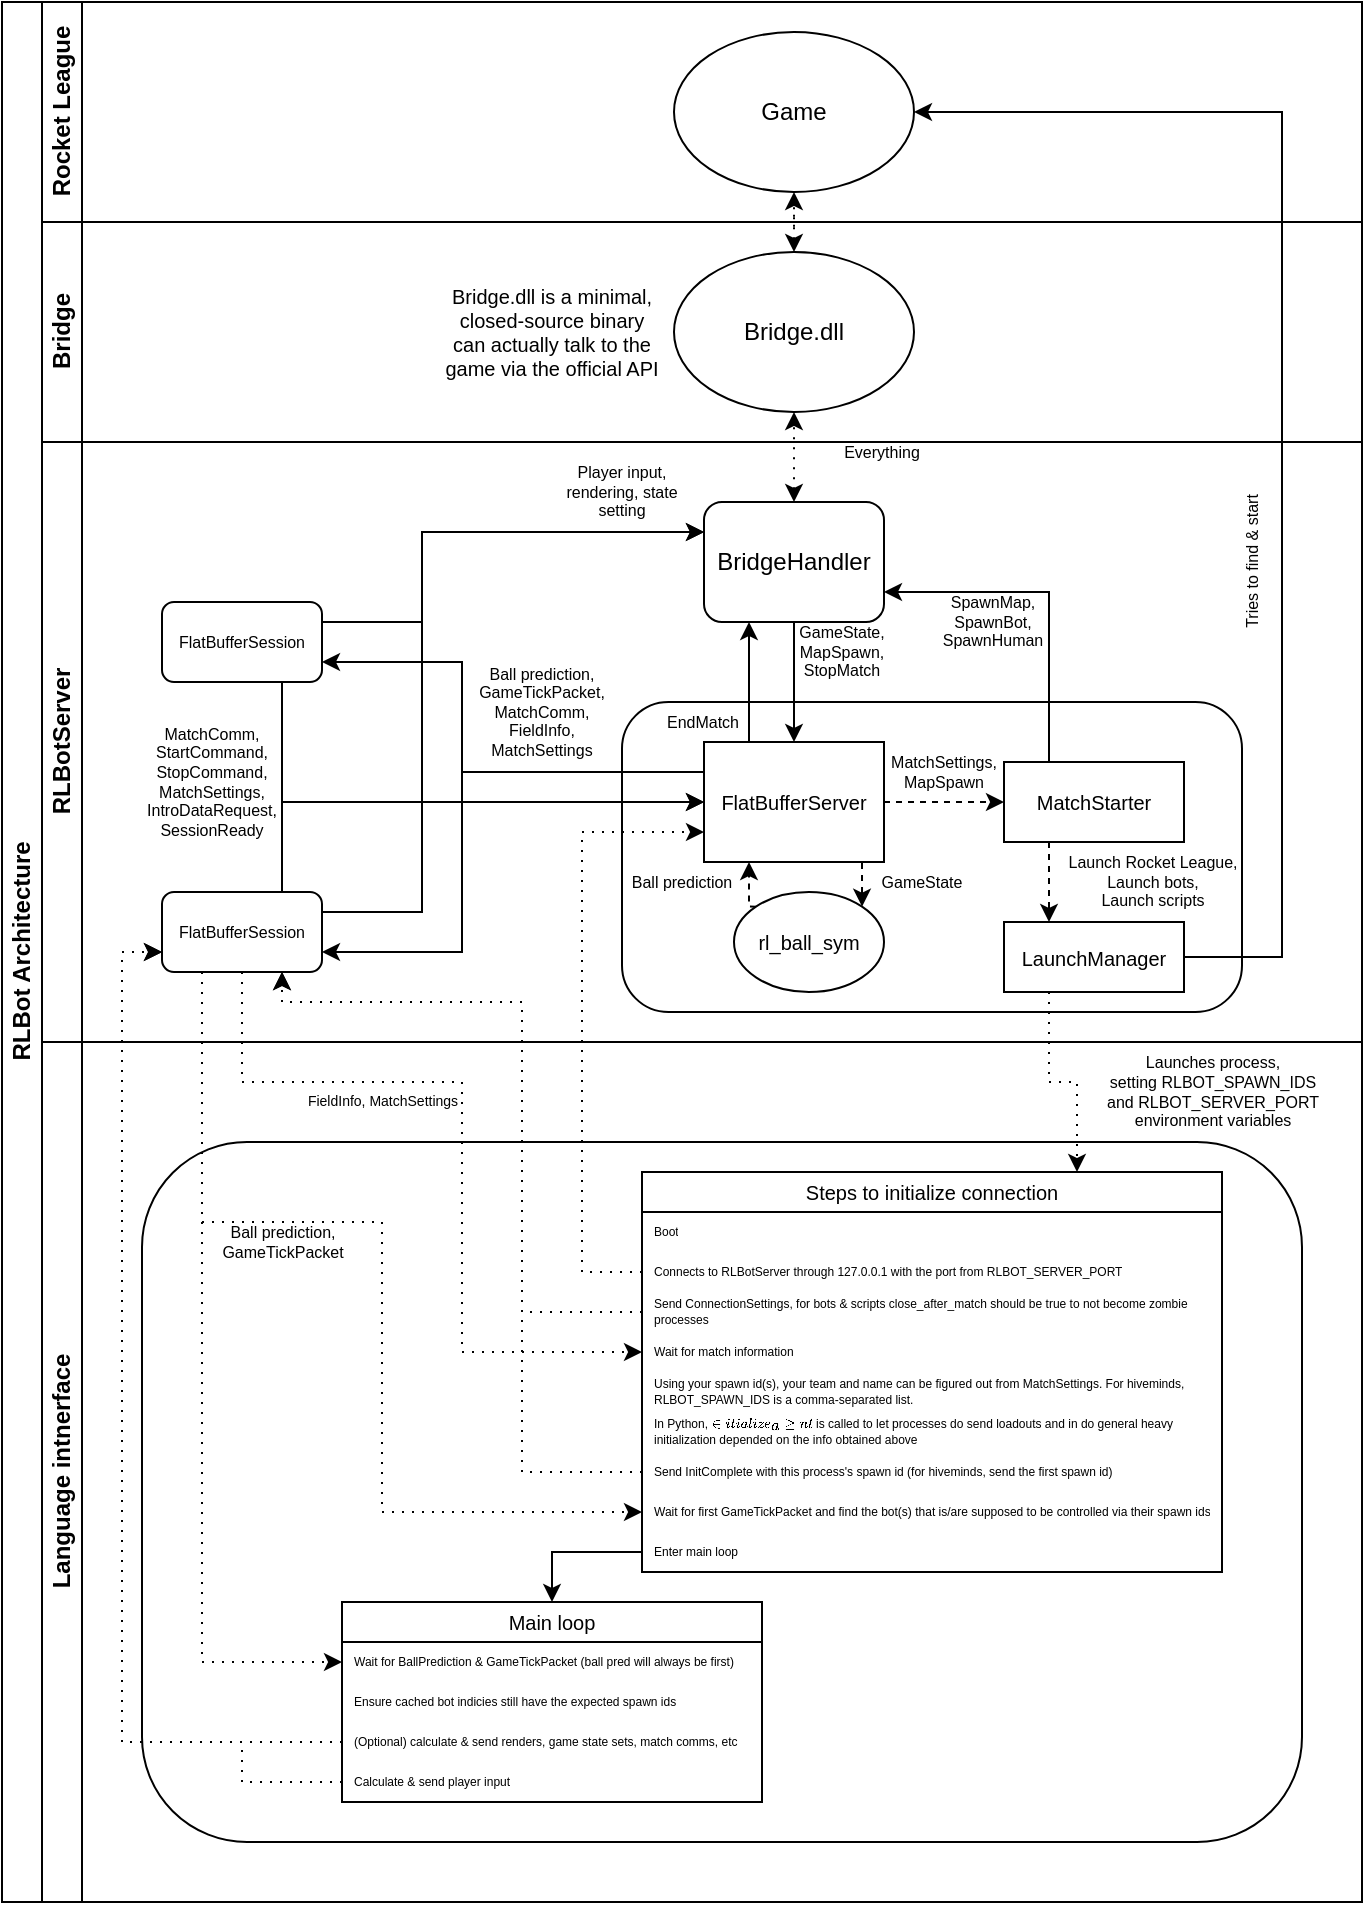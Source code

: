 <mxfile version="24.7.6">
  <diagram id="prtHgNgQTEPvFCAcTncT" name="Page-1">
    <mxGraphModel grid="1" page="1" gridSize="10" guides="1" tooltips="1" connect="1" arrows="1" fold="1" pageScale="1" pageWidth="827" pageHeight="1169" math="0" shadow="0">
      <root>
        <mxCell id="0" />
        <mxCell id="1" parent="0" />
        <mxCell id="dNxyNK7c78bLwvsdeMH5-19" value="RLBot Architecture" style="swimlane;html=1;childLayout=stackLayout;resizeParent=1;resizeParentMax=0;horizontal=0;startSize=20;horizontalStack=0;" vertex="1" parent="1">
          <mxGeometry x="80" y="80" width="680" height="950" as="geometry" />
        </mxCell>
        <mxCell id="CLRGthuXeoBNAiUQC_Zy-3" value="Rocket League" style="swimlane;html=1;startSize=20;horizontal=0;" vertex="1" parent="dNxyNK7c78bLwvsdeMH5-19">
          <mxGeometry x="20" width="660" height="110" as="geometry" />
        </mxCell>
        <mxCell id="CLRGthuXeoBNAiUQC_Zy-4" value="Game" style="ellipse;whiteSpace=wrap;html=1;" vertex="1" parent="CLRGthuXeoBNAiUQC_Zy-3">
          <mxGeometry x="316" y="15" width="120" height="80" as="geometry" />
        </mxCell>
        <mxCell id="CLRGthuXeoBNAiUQC_Zy-2" value="Bridge" style="swimlane;html=1;startSize=20;horizontal=0;" vertex="1" parent="dNxyNK7c78bLwvsdeMH5-19">
          <mxGeometry x="20" y="110" width="660" height="110" as="geometry" />
        </mxCell>
        <mxCell id="CLRGthuXeoBNAiUQC_Zy-5" value="Bridge.dll" style="ellipse;whiteSpace=wrap;html=1;" vertex="1" parent="CLRGthuXeoBNAiUQC_Zy-2">
          <mxGeometry x="316" y="15" width="120" height="80" as="geometry" />
        </mxCell>
        <mxCell id="CLRGthuXeoBNAiUQC_Zy-15" value="Bridge.dll is a minimal, closed-source binary can actually talk to the game via the official API" style="text;html=1;align=center;verticalAlign=middle;whiteSpace=wrap;rounded=0;fontSize=10;" vertex="1" parent="CLRGthuXeoBNAiUQC_Zy-2">
          <mxGeometry x="200" y="17.5" width="110" height="75" as="geometry" />
        </mxCell>
        <mxCell id="dNxyNK7c78bLwvsdeMH5-20" value="RLBotServer" style="swimlane;html=1;startSize=20;horizontal=0;" vertex="1" parent="dNxyNK7c78bLwvsdeMH5-19">
          <mxGeometry x="20" y="220" width="660" height="300" as="geometry" />
        </mxCell>
        <mxCell id="CLRGthuXeoBNAiUQC_Zy-43" value="" style="rounded=1;whiteSpace=wrap;html=1;strokeColor=default;" vertex="1" parent="dNxyNK7c78bLwvsdeMH5-20">
          <mxGeometry x="290" y="130" width="310" height="155" as="geometry" />
        </mxCell>
        <mxCell id="CLRGthuXeoBNAiUQC_Zy-10" value="&lt;font style=&quot;font-size: 8px;&quot;&gt;Everything&lt;/font&gt;" style="text;html=1;align=center;verticalAlign=middle;whiteSpace=wrap;rounded=0;fontSize=8;" vertex="1" parent="dNxyNK7c78bLwvsdeMH5-20">
          <mxGeometry x="390" y="-10" width="60" height="30" as="geometry" />
        </mxCell>
        <mxCell id="CLRGthuXeoBNAiUQC_Zy-16" value="&lt;font style=&quot;font-size: 10px;&quot;&gt;rl_ball_sym&lt;/font&gt;" style="ellipse;whiteSpace=wrap;html=1;" vertex="1" parent="dNxyNK7c78bLwvsdeMH5-20">
          <mxGeometry x="346" y="225" width="75" height="50" as="geometry" />
        </mxCell>
        <mxCell id="CLRGthuXeoBNAiUQC_Zy-18" value="GameState" style="text;html=1;align=center;verticalAlign=middle;whiteSpace=wrap;rounded=0;fontSize=8;" vertex="1" parent="dNxyNK7c78bLwvsdeMH5-20">
          <mxGeometry x="410" y="210" width="60" height="20" as="geometry" />
        </mxCell>
        <mxCell id="dNxyNK7c78bLwvsdeMH5-35" style="edgeStyle=orthogonalEdgeStyle;rounded=0;orthogonalLoop=1;jettySize=auto;html=1;endArrow=classic;endFill=1;" edge="1" parent="dNxyNK7c78bLwvsdeMH5-20">
          <mxGeometry relative="1" as="geometry">
            <mxPoint x="106" y="100" as="sourcePoint" />
            <mxPoint x="106" y="100" as="targetPoint" />
          </mxGeometry>
        </mxCell>
        <mxCell id="CLRGthuXeoBNAiUQC_Zy-11" style="edgeStyle=orthogonalEdgeStyle;rounded=0;orthogonalLoop=1;jettySize=auto;html=1;exitX=0.5;exitY=1;exitDx=0;exitDy=0;entryX=0.5;entryY=0;entryDx=0;entryDy=0;" edge="1" parent="dNxyNK7c78bLwvsdeMH5-20" source="dNxyNK7c78bLwvsdeMH5-30" target="CLRGthuXeoBNAiUQC_Zy-9">
          <mxGeometry relative="1" as="geometry" />
        </mxCell>
        <mxCell id="dNxyNK7c78bLwvsdeMH5-30" value="BridgeHandler" style="rounded=1;whiteSpace=wrap;html=1;fontFamily=Helvetica;fontSize=12;fontColor=#000000;align=center;" vertex="1" parent="dNxyNK7c78bLwvsdeMH5-20">
          <mxGeometry x="331" y="30" width="90" height="60" as="geometry" />
        </mxCell>
        <mxCell id="CLRGthuXeoBNAiUQC_Zy-17" style="edgeStyle=orthogonalEdgeStyle;rounded=0;orthogonalLoop=1;jettySize=auto;html=1;exitX=0.75;exitY=1;exitDx=0;exitDy=0;entryX=1;entryY=0;entryDx=0;entryDy=0;dashed=1;" edge="1" parent="dNxyNK7c78bLwvsdeMH5-20" source="CLRGthuXeoBNAiUQC_Zy-9" target="CLRGthuXeoBNAiUQC_Zy-16">
          <mxGeometry relative="1" as="geometry">
            <mxPoint x="422.517" y="232.322" as="targetPoint" />
          </mxGeometry>
        </mxCell>
        <mxCell id="CLRGthuXeoBNAiUQC_Zy-25" style="edgeStyle=orthogonalEdgeStyle;rounded=0;orthogonalLoop=1;jettySize=auto;html=1;entryX=1;entryY=0.75;entryDx=0;entryDy=0;exitX=0;exitY=0.25;exitDx=0;exitDy=0;" edge="1" parent="dNxyNK7c78bLwvsdeMH5-20" source="CLRGthuXeoBNAiUQC_Zy-9" target="CLRGthuXeoBNAiUQC_Zy-21">
          <mxGeometry relative="1" as="geometry">
            <Array as="points">
              <mxPoint x="210" y="165" />
              <mxPoint x="210" y="110" />
            </Array>
          </mxGeometry>
        </mxCell>
        <mxCell id="CLRGthuXeoBNAiUQC_Zy-27" style="edgeStyle=orthogonalEdgeStyle;rounded=0;orthogonalLoop=1;jettySize=auto;html=1;exitX=0;exitY=0.25;exitDx=0;exitDy=0;entryX=1;entryY=0.75;entryDx=0;entryDy=0;" edge="1" parent="dNxyNK7c78bLwvsdeMH5-20" source="CLRGthuXeoBNAiUQC_Zy-9" target="CLRGthuXeoBNAiUQC_Zy-22">
          <mxGeometry relative="1" as="geometry">
            <Array as="points">
              <mxPoint x="210" y="165" />
              <mxPoint x="210" y="255" />
            </Array>
          </mxGeometry>
        </mxCell>
        <mxCell id="CLRGthuXeoBNAiUQC_Zy-38" style="edgeStyle=orthogonalEdgeStyle;rounded=0;orthogonalLoop=1;jettySize=auto;html=1;exitX=1;exitY=0.5;exitDx=0;exitDy=0;entryX=0;entryY=0.5;entryDx=0;entryDy=0;dashed=1;" edge="1" parent="dNxyNK7c78bLwvsdeMH5-20" source="CLRGthuXeoBNAiUQC_Zy-9" target="CLRGthuXeoBNAiUQC_Zy-37">
          <mxGeometry relative="1" as="geometry" />
        </mxCell>
        <mxCell id="CLRGthuXeoBNAiUQC_Zy-54" style="edgeStyle=orthogonalEdgeStyle;rounded=0;orthogonalLoop=1;jettySize=auto;html=1;exitX=0.25;exitY=0;exitDx=0;exitDy=0;entryX=0.25;entryY=1;entryDx=0;entryDy=0;" edge="1" parent="dNxyNK7c78bLwvsdeMH5-20" source="CLRGthuXeoBNAiUQC_Zy-9" target="dNxyNK7c78bLwvsdeMH5-30">
          <mxGeometry relative="1" as="geometry" />
        </mxCell>
        <mxCell id="CLRGthuXeoBNAiUQC_Zy-9" value="&lt;div style=&quot;font-size: 10px;&quot;&gt;FlatBufferServer&lt;/div&gt;" style="rounded=0;whiteSpace=wrap;html=1;fontFamily=Helvetica;fontSize=10;fontColor=#000000;align=center;" vertex="1" parent="dNxyNK7c78bLwvsdeMH5-20">
          <mxGeometry x="331" y="150" width="90" height="60" as="geometry" />
        </mxCell>
        <mxCell id="CLRGthuXeoBNAiUQC_Zy-12" value="&lt;div&gt;GameState,&lt;/div&gt;&lt;div&gt;MapSpawn,&lt;/div&gt;&lt;div&gt;StopMatch&lt;br&gt;&lt;/div&gt;" style="text;html=1;align=center;verticalAlign=middle;whiteSpace=wrap;rounded=0;fontSize=8;" vertex="1" parent="dNxyNK7c78bLwvsdeMH5-20">
          <mxGeometry x="370" y="90" width="60" height="30" as="geometry" />
        </mxCell>
        <mxCell id="CLRGthuXeoBNAiUQC_Zy-19" style="edgeStyle=orthogonalEdgeStyle;rounded=0;orthogonalLoop=1;jettySize=auto;html=1;exitX=0;exitY=0;exitDx=0;exitDy=0;entryX=0.25;entryY=1;entryDx=0;entryDy=0;dashed=1;" edge="1" parent="dNxyNK7c78bLwvsdeMH5-20" source="CLRGthuXeoBNAiUQC_Zy-16" target="CLRGthuXeoBNAiUQC_Zy-9">
          <mxGeometry relative="1" as="geometry">
            <mxPoint x="369.483" y="232.322" as="sourcePoint" />
          </mxGeometry>
        </mxCell>
        <mxCell id="CLRGthuXeoBNAiUQC_Zy-20" value="Ball prediction" style="text;html=1;align=center;verticalAlign=middle;whiteSpace=wrap;rounded=0;fontSize=8;" vertex="1" parent="dNxyNK7c78bLwvsdeMH5-20">
          <mxGeometry x="290" y="210" width="60" height="20" as="geometry" />
        </mxCell>
        <mxCell id="CLRGthuXeoBNAiUQC_Zy-30" style="edgeStyle=orthogonalEdgeStyle;rounded=0;orthogonalLoop=1;jettySize=auto;html=1;exitX=1;exitY=0.25;exitDx=0;exitDy=0;entryX=0;entryY=0.25;entryDx=0;entryDy=0;" edge="1" parent="dNxyNK7c78bLwvsdeMH5-20" source="CLRGthuXeoBNAiUQC_Zy-21" target="dNxyNK7c78bLwvsdeMH5-30">
          <mxGeometry relative="1" as="geometry">
            <Array as="points">
              <mxPoint x="190" y="90" />
              <mxPoint x="190" y="45" />
            </Array>
          </mxGeometry>
        </mxCell>
        <mxCell id="CLRGthuXeoBNAiUQC_Zy-34" style="edgeStyle=orthogonalEdgeStyle;rounded=0;orthogonalLoop=1;jettySize=auto;html=1;exitX=0.75;exitY=1;exitDx=0;exitDy=0;entryX=0;entryY=0.5;entryDx=0;entryDy=0;" edge="1" parent="dNxyNK7c78bLwvsdeMH5-20" source="CLRGthuXeoBNAiUQC_Zy-21" target="CLRGthuXeoBNAiUQC_Zy-9">
          <mxGeometry relative="1" as="geometry" />
        </mxCell>
        <mxCell id="CLRGthuXeoBNAiUQC_Zy-21" value="FlatBufferSession" style="rounded=1;whiteSpace=wrap;html=1;fontSize=8;" vertex="1" parent="dNxyNK7c78bLwvsdeMH5-20">
          <mxGeometry x="60" y="80" width="80" height="40" as="geometry" />
        </mxCell>
        <mxCell id="CLRGthuXeoBNAiUQC_Zy-31" style="edgeStyle=orthogonalEdgeStyle;rounded=0;orthogonalLoop=1;jettySize=auto;html=1;exitX=1;exitY=0.25;exitDx=0;exitDy=0;entryX=0;entryY=0.25;entryDx=0;entryDy=0;" edge="1" parent="dNxyNK7c78bLwvsdeMH5-20" source="CLRGthuXeoBNAiUQC_Zy-22" target="dNxyNK7c78bLwvsdeMH5-30">
          <mxGeometry relative="1" as="geometry">
            <Array as="points">
              <mxPoint x="190" y="235" />
              <mxPoint x="190" y="45" />
            </Array>
          </mxGeometry>
        </mxCell>
        <mxCell id="CLRGthuXeoBNAiUQC_Zy-33" style="edgeStyle=orthogonalEdgeStyle;rounded=0;orthogonalLoop=1;jettySize=auto;html=1;exitX=0.75;exitY=0;exitDx=0;exitDy=0;entryX=0;entryY=0.5;entryDx=0;entryDy=0;" edge="1" parent="dNxyNK7c78bLwvsdeMH5-20" source="CLRGthuXeoBNAiUQC_Zy-22" target="CLRGthuXeoBNAiUQC_Zy-9">
          <mxGeometry relative="1" as="geometry" />
        </mxCell>
        <mxCell id="CLRGthuXeoBNAiUQC_Zy-22" value="FlatBufferSession" style="rounded=1;whiteSpace=wrap;html=1;fontSize=8;" vertex="1" parent="dNxyNK7c78bLwvsdeMH5-20">
          <mxGeometry x="60" y="225" width="80" height="40" as="geometry" />
        </mxCell>
        <mxCell id="CLRGthuXeoBNAiUQC_Zy-29" value="&lt;div&gt;Ball prediction, GameTickPacket,&lt;/div&gt;&lt;div&gt;MatchComm,&lt;/div&gt;&lt;div&gt;FieldInfo,&lt;/div&gt;&lt;div&gt;MatchSettings&lt;br&gt;&lt;/div&gt;" style="text;html=1;align=center;verticalAlign=middle;whiteSpace=wrap;rounded=0;fontSize=8;" vertex="1" parent="dNxyNK7c78bLwvsdeMH5-20">
          <mxGeometry x="220" y="110" width="60" height="50" as="geometry" />
        </mxCell>
        <mxCell id="CLRGthuXeoBNAiUQC_Zy-32" value="&lt;div&gt;Player input,&lt;/div&gt;&lt;div&gt;rendering, state setting&lt;br&gt;&lt;/div&gt;" style="text;html=1;align=center;verticalAlign=middle;whiteSpace=wrap;rounded=0;fontSize=8;" vertex="1" parent="dNxyNK7c78bLwvsdeMH5-20">
          <mxGeometry x="260" y="10" width="60" height="30" as="geometry" />
        </mxCell>
        <mxCell id="CLRGthuXeoBNAiUQC_Zy-35" value="&lt;div style=&quot;font-size: 8px;&quot;&gt;&lt;font style=&quot;font-size: 8px;&quot;&gt;MatchComm,&lt;/font&gt;&lt;/div&gt;&lt;div style=&quot;font-size: 8px;&quot;&gt;&lt;font style=&quot;font-size: 8px;&quot;&gt;StartCommand,&lt;/font&gt;&lt;/div&gt;&lt;div style=&quot;font-size: 8px;&quot;&gt;&lt;font style=&quot;font-size: 8px;&quot;&gt;StopCommand,&lt;/font&gt;&lt;/div&gt;&lt;div style=&quot;font-size: 8px;&quot;&gt;&lt;font style=&quot;font-size: 8px;&quot;&gt;MatchSettings,&lt;/font&gt;&lt;/div&gt;&lt;div style=&quot;font-size: 8px;&quot;&gt;&lt;font style=&quot;font-size: 8px;&quot;&gt;IntroDataRequest,&lt;/font&gt;&lt;/div&gt;&lt;div style=&quot;font-size: 8px;&quot;&gt;&lt;font style=&quot;font-size: 8px;&quot;&gt;SessionReady&lt;br&gt;&lt;/font&gt;&lt;/div&gt;" style="text;html=1;align=center;verticalAlign=middle;whiteSpace=wrap;rounded=0;" vertex="1" parent="dNxyNK7c78bLwvsdeMH5-20">
          <mxGeometry x="50" y="140" width="70" height="60" as="geometry" />
        </mxCell>
        <mxCell id="CLRGthuXeoBNAiUQC_Zy-45" style="edgeStyle=orthogonalEdgeStyle;rounded=0;orthogonalLoop=1;jettySize=auto;html=1;exitX=0.25;exitY=0;exitDx=0;exitDy=0;entryX=1;entryY=0.75;entryDx=0;entryDy=0;" edge="1" parent="dNxyNK7c78bLwvsdeMH5-20" source="CLRGthuXeoBNAiUQC_Zy-37" target="dNxyNK7c78bLwvsdeMH5-30">
          <mxGeometry relative="1" as="geometry" />
        </mxCell>
        <mxCell id="CLRGthuXeoBNAiUQC_Zy-49" style="edgeStyle=orthogonalEdgeStyle;rounded=0;orthogonalLoop=1;jettySize=auto;html=1;exitX=0.25;exitY=1;exitDx=0;exitDy=0;entryX=0.25;entryY=0;entryDx=0;entryDy=0;dashed=1;" edge="1" parent="dNxyNK7c78bLwvsdeMH5-20" source="CLRGthuXeoBNAiUQC_Zy-37" target="CLRGthuXeoBNAiUQC_Zy-48">
          <mxGeometry relative="1" as="geometry" />
        </mxCell>
        <mxCell id="CLRGthuXeoBNAiUQC_Zy-37" value="&lt;font size=&quot;1&quot;&gt;MatchStarter&lt;/font&gt;" style="rounded=0;whiteSpace=wrap;html=1;" vertex="1" parent="dNxyNK7c78bLwvsdeMH5-20">
          <mxGeometry x="481" y="160" width="90" height="40" as="geometry" />
        </mxCell>
        <mxCell id="CLRGthuXeoBNAiUQC_Zy-39" value="&lt;div style=&quot;font-size: 8px;&quot;&gt;MatchSettings,&lt;/div&gt;&lt;div style=&quot;font-size: 8px;&quot;&gt;MapSpawn&lt;br style=&quot;font-size: 8px;&quot;&gt;&lt;/div&gt;" style="text;html=1;align=center;verticalAlign=middle;whiteSpace=wrap;rounded=0;fontSize=8;" vertex="1" parent="dNxyNK7c78bLwvsdeMH5-20">
          <mxGeometry x="421" y="150" width="60" height="30" as="geometry" />
        </mxCell>
        <mxCell id="CLRGthuXeoBNAiUQC_Zy-46" value="&lt;div style=&quot;font-size: 8px;&quot;&gt;SpawnMap,&lt;/div&gt;&lt;div style=&quot;font-size: 8px;&quot;&gt;SpawnBot,&lt;/div&gt;&lt;div style=&quot;font-size: 8px;&quot;&gt;SpawnHuman&lt;br style=&quot;font-size: 8px;&quot;&gt;&lt;/div&gt;" style="text;html=1;align=center;verticalAlign=middle;resizable=0;points=[];autosize=1;strokeColor=none;fillColor=none;fontSize=8;" vertex="1" parent="dNxyNK7c78bLwvsdeMH5-20">
          <mxGeometry x="440" y="70" width="70" height="40" as="geometry" />
        </mxCell>
        <mxCell id="CLRGthuXeoBNAiUQC_Zy-48" value="&lt;font size=&quot;1&quot;&gt;LaunchManager&lt;/font&gt;" style="rounded=0;whiteSpace=wrap;html=1;" vertex="1" parent="dNxyNK7c78bLwvsdeMH5-20">
          <mxGeometry x="481" y="240" width="90" height="35" as="geometry" />
        </mxCell>
        <mxCell id="CLRGthuXeoBNAiUQC_Zy-50" value="&lt;div style=&quot;font-size: 8px;&quot;&gt;&lt;font style=&quot;font-size: 8px;&quot;&gt;Launch Rocket League,&lt;/font&gt;&lt;/div&gt;&lt;div style=&quot;font-size: 8px;&quot;&gt;&lt;font style=&quot;font-size: 8px;&quot;&gt;Launch bots,&lt;/font&gt;&lt;/div&gt;&lt;div style=&quot;font-size: 8px;&quot;&gt;&lt;font style=&quot;font-size: 8px;&quot;&gt;Launch scripts&lt;br style=&quot;font-size: 8px;&quot;&gt;&lt;/font&gt;&lt;/div&gt;" style="text;html=1;align=center;verticalAlign=middle;resizable=0;points=[];autosize=1;strokeColor=none;fillColor=none;fontSize=8;" vertex="1" parent="dNxyNK7c78bLwvsdeMH5-20">
          <mxGeometry x="500" y="200" width="110" height="40" as="geometry" />
        </mxCell>
        <mxCell id="CLRGthuXeoBNAiUQC_Zy-53" value="Tries to find &amp;amp; start" style="text;html=1;align=center;verticalAlign=middle;resizable=0;points=[];autosize=1;strokeColor=none;fillColor=none;fontSize=8;rotation=270;" vertex="1" parent="dNxyNK7c78bLwvsdeMH5-20">
          <mxGeometry x="560" y="50" width="90" height="20" as="geometry" />
        </mxCell>
        <mxCell id="CLRGthuXeoBNAiUQC_Zy-55" value="EndMatch" style="text;html=1;align=center;verticalAlign=middle;resizable=0;points=[];autosize=1;strokeColor=none;fillColor=none;fontSize=8;" vertex="1" parent="dNxyNK7c78bLwvsdeMH5-20">
          <mxGeometry x="300" y="130" width="60" height="20" as="geometry" />
        </mxCell>
        <mxCell id="CLRGthuXeoBNAiUQC_Zy-6" style="edgeStyle=orthogonalEdgeStyle;rounded=0;orthogonalLoop=1;jettySize=auto;html=1;entryX=0.5;entryY=1;entryDx=0;entryDy=0;startArrow=classic;startFill=1;dashed=1;dashPattern=1 4;" edge="1" parent="dNxyNK7c78bLwvsdeMH5-19" source="CLRGthuXeoBNAiUQC_Zy-5" target="CLRGthuXeoBNAiUQC_Zy-4">
          <mxGeometry relative="1" as="geometry" />
        </mxCell>
        <mxCell id="CLRGthuXeoBNAiUQC_Zy-7" style="edgeStyle=orthogonalEdgeStyle;rounded=0;orthogonalLoop=1;jettySize=auto;html=1;entryX=0.5;entryY=1;entryDx=0;entryDy=0;startArrow=classic;startFill=1;dashed=1;dashPattern=1 4;" edge="1" parent="dNxyNK7c78bLwvsdeMH5-19" source="dNxyNK7c78bLwvsdeMH5-30" target="CLRGthuXeoBNAiUQC_Zy-5">
          <mxGeometry relative="1" as="geometry" />
        </mxCell>
        <mxCell id="CLRGthuXeoBNAiUQC_Zy-52" style="edgeStyle=orthogonalEdgeStyle;rounded=0;orthogonalLoop=1;jettySize=auto;html=1;entryX=1;entryY=0.5;entryDx=0;entryDy=0;" edge="1" parent="dNxyNK7c78bLwvsdeMH5-19" source="CLRGthuXeoBNAiUQC_Zy-48" target="CLRGthuXeoBNAiUQC_Zy-4">
          <mxGeometry relative="1" as="geometry">
            <Array as="points">
              <mxPoint x="640" y="478" />
              <mxPoint x="640" y="55" />
            </Array>
          </mxGeometry>
        </mxCell>
        <mxCell id="GUashX9AXOHHXYb3uWEm-1" value="Language intnerface" style="swimlane;html=1;startSize=20;horizontal=0;" vertex="1" parent="dNxyNK7c78bLwvsdeMH5-19">
          <mxGeometry x="20" y="520" width="660" height="430" as="geometry">
            <mxRectangle x="20" y="120" width="430" height="30" as="alternateBounds" />
          </mxGeometry>
        </mxCell>
        <mxCell id="CLRGthuXeoBNAiUQC_Zy-56" value="" style="rounded=1;whiteSpace=wrap;html=1;" vertex="1" parent="GUashX9AXOHHXYb3uWEm-1">
          <mxGeometry x="50" y="50" width="580" height="350" as="geometry" />
        </mxCell>
        <mxCell id="CLRGthuXeoBNAiUQC_Zy-57" value="&lt;div style=&quot;font-size: 8px;&quot;&gt;Launches process,&lt;/div&gt;&lt;div style=&quot;font-size: 8px;&quot;&gt;setting RLBOT_SPAWN_IDS&lt;/div&gt;&lt;div style=&quot;font-size: 8px;&quot;&gt;and RLBOT_SERVER_PORT&lt;/div&gt;&lt;div style=&quot;font-size: 8px;&quot;&gt;environment variables&lt;br style=&quot;font-size: 8px;&quot;&gt;&lt;/div&gt;" style="text;html=1;align=center;verticalAlign=middle;resizable=0;points=[];autosize=1;strokeColor=none;fillColor=none;fontSize=8;" vertex="1" parent="GUashX9AXOHHXYb3uWEm-1">
          <mxGeometry x="520" width="130" height="50" as="geometry" />
        </mxCell>
        <mxCell id="CLRGthuXeoBNAiUQC_Zy-62" value="Steps to initialize connection" style="swimlane;fontStyle=0;childLayout=stackLayout;horizontal=1;startSize=20;horizontalStack=0;resizeParent=1;resizeParentMax=0;resizeLast=0;collapsible=1;marginBottom=0;whiteSpace=wrap;html=1;fontSize=10;" vertex="1" parent="GUashX9AXOHHXYb3uWEm-1">
          <mxGeometry x="300" y="65" width="290" height="200" as="geometry">
            <mxRectangle x="300" y="80" width="170" height="30" as="alternateBounds" />
          </mxGeometry>
        </mxCell>
        <mxCell id="CLRGthuXeoBNAiUQC_Zy-66" value="Boot" style="text;strokeColor=none;fillColor=none;align=left;verticalAlign=middle;spacingLeft=4;spacingRight=4;overflow=hidden;points=[[0,0.5],[1,0.5]];portConstraint=eastwest;rotatable=0;whiteSpace=wrap;html=1;fontSize=6;" vertex="1" parent="CLRGthuXeoBNAiUQC_Zy-62">
          <mxGeometry y="20" width="290" height="20" as="geometry" />
        </mxCell>
        <mxCell id="CLRGthuXeoBNAiUQC_Zy-63" value="&lt;div style=&quot;font-size: 6px;&quot;&gt;Connects to RLBotServer through 127.0.0.1 with the port from RLBOT_SERVER_PORT&lt;br style=&quot;font-size: 6px;&quot;&gt;&lt;/div&gt;" style="text;strokeColor=none;fillColor=none;align=left;verticalAlign=middle;spacingLeft=4;spacingRight=4;overflow=hidden;points=[[0,0.5],[1,0.5]];portConstraint=eastwest;rotatable=0;whiteSpace=wrap;html=1;fontSize=6;" vertex="1" parent="CLRGthuXeoBNAiUQC_Zy-62">
          <mxGeometry y="40" width="290" height="20" as="geometry" />
        </mxCell>
        <mxCell id="CLRGthuXeoBNAiUQC_Zy-64" value="Send ConnectionSettings, for bots &amp;amp; scripts close_after_match should be true to not become zombie processes" style="text;strokeColor=none;fillColor=none;align=left;verticalAlign=middle;spacingLeft=4;spacingRight=4;overflow=hidden;points=[[0,0.5],[1,0.5]];portConstraint=eastwest;rotatable=0;whiteSpace=wrap;html=1;fontSize=6;" vertex="1" parent="CLRGthuXeoBNAiUQC_Zy-62">
          <mxGeometry y="60" width="290" height="20" as="geometry" />
        </mxCell>
        <mxCell id="CLRGthuXeoBNAiUQC_Zy-65" value="Wait for match information" style="text;strokeColor=none;fillColor=none;align=left;verticalAlign=middle;spacingLeft=4;spacingRight=4;overflow=hidden;points=[[0,0.5],[1,0.5]];portConstraint=eastwest;rotatable=0;whiteSpace=wrap;html=1;fontSize=6;" vertex="1" parent="CLRGthuXeoBNAiUQC_Zy-62">
          <mxGeometry y="80" width="290" height="20" as="geometry" />
        </mxCell>
        <mxCell id="CLRGthuXeoBNAiUQC_Zy-69" value="Using your spawn id(s), your team and name can be figured out from MatchSettings. For hiveminds, RLBOT_SPAWN_IDS is a comma-separated list." style="text;strokeColor=none;fillColor=none;align=left;verticalAlign=middle;spacingLeft=4;spacingRight=4;overflow=hidden;points=[[0,0.5],[1,0.5]];portConstraint=eastwest;rotatable=0;whiteSpace=wrap;html=1;fontSize=6;" vertex="1" parent="CLRGthuXeoBNAiUQC_Zy-62">
          <mxGeometry y="100" width="290" height="20" as="geometry" />
        </mxCell>
        <mxCell id="CLRGthuXeoBNAiUQC_Zy-68" value="In Python, `initialize_agent` is called to let processes do send loadouts and in do general heavy initialization depended on the info obtained above" style="text;strokeColor=none;fillColor=none;align=left;verticalAlign=middle;spacingLeft=4;spacingRight=4;overflow=hidden;points=[[0,0.5],[1,0.5]];portConstraint=eastwest;rotatable=0;whiteSpace=wrap;html=1;fontSize=6;" vertex="1" parent="CLRGthuXeoBNAiUQC_Zy-62">
          <mxGeometry y="120" width="290" height="20" as="geometry" />
        </mxCell>
        <mxCell id="CLRGthuXeoBNAiUQC_Zy-67" value="Send InitComplete with this process&#39;s spawn id (for hiveminds, send the first spawn id)" style="text;strokeColor=none;fillColor=none;align=left;verticalAlign=middle;spacingLeft=4;spacingRight=4;overflow=hidden;points=[[0,0.5],[1,0.5]];portConstraint=eastwest;rotatable=0;whiteSpace=wrap;html=1;fontSize=6;" vertex="1" parent="CLRGthuXeoBNAiUQC_Zy-62">
          <mxGeometry y="140" width="290" height="20" as="geometry" />
        </mxCell>
        <mxCell id="CLRGthuXeoBNAiUQC_Zy-73" value="Wait for first GameTickPacket and find the bot(s) that is/are supposed to be controlled via their spawn ids" style="text;strokeColor=none;fillColor=none;align=left;verticalAlign=middle;spacingLeft=4;spacingRight=4;overflow=hidden;points=[[0,0.5],[1,0.5]];portConstraint=eastwest;rotatable=0;whiteSpace=wrap;html=1;fontSize=6;" vertex="1" parent="CLRGthuXeoBNAiUQC_Zy-62">
          <mxGeometry y="160" width="290" height="20" as="geometry" />
        </mxCell>
        <mxCell id="CLRGthuXeoBNAiUQC_Zy-72" value="Enter main loop" style="text;strokeColor=none;fillColor=none;align=left;verticalAlign=middle;spacingLeft=4;spacingRight=4;overflow=hidden;points=[[0,0.5],[1,0.5]];portConstraint=eastwest;rotatable=0;whiteSpace=wrap;html=1;fontSize=6;" vertex="1" parent="CLRGthuXeoBNAiUQC_Zy-62">
          <mxGeometry y="180" width="290" height="20" as="geometry" />
        </mxCell>
        <mxCell id="CLRGthuXeoBNAiUQC_Zy-71" value="&lt;div style=&quot;font-size: 7px;&quot;&gt;FieldInfo, MatchSettings&lt;br style=&quot;font-size: 7px;&quot;&gt;&lt;/div&gt;" style="text;html=1;align=center;verticalAlign=middle;resizable=0;points=[];autosize=1;strokeColor=none;fillColor=none;fontSize=7;" vertex="1" parent="GUashX9AXOHHXYb3uWEm-1">
          <mxGeometry x="120" y="20" width="100" height="20" as="geometry" />
        </mxCell>
        <mxCell id="CLRGthuXeoBNAiUQC_Zy-78" value="&lt;div&gt;Ball prediction,&lt;/div&gt;&lt;div&gt;GameTickPacket&lt;/div&gt;" style="text;html=1;align=center;verticalAlign=middle;resizable=0;points=[];autosize=1;strokeColor=none;fillColor=none;fontSize=8;" vertex="1" parent="GUashX9AXOHHXYb3uWEm-1">
          <mxGeometry x="80" y="85" width="80" height="30" as="geometry" />
        </mxCell>
        <mxCell id="CLRGthuXeoBNAiUQC_Zy-85" value="Main loop" style="swimlane;fontStyle=0;childLayout=stackLayout;horizontal=1;startSize=20;horizontalStack=0;resizeParent=1;resizeParentMax=0;resizeLast=0;collapsible=1;marginBottom=0;whiteSpace=wrap;html=1;fontSize=10;" vertex="1" parent="GUashX9AXOHHXYb3uWEm-1">
          <mxGeometry x="150" y="280" width="210" height="100" as="geometry">
            <mxRectangle x="300" y="80" width="170" height="30" as="alternateBounds" />
          </mxGeometry>
        </mxCell>
        <mxCell id="CLRGthuXeoBNAiUQC_Zy-86" value="Wait for BallPrediction &amp;amp; GameTickPacket (ball pred will always be first)" style="text;strokeColor=none;fillColor=none;align=left;verticalAlign=middle;spacingLeft=4;spacingRight=4;overflow=hidden;points=[[0,0.5],[1,0.5]];portConstraint=eastwest;rotatable=0;whiteSpace=wrap;html=1;fontSize=6;" vertex="1" parent="CLRGthuXeoBNAiUQC_Zy-85">
          <mxGeometry y="20" width="210" height="20" as="geometry" />
        </mxCell>
        <mxCell id="CLRGthuXeoBNAiUQC_Zy-97" value="Ensure cached bot indicies still have the expected spawn ids" style="text;strokeColor=none;fillColor=none;align=left;verticalAlign=middle;spacingLeft=4;spacingRight=4;overflow=hidden;points=[[0,0.5],[1,0.5]];portConstraint=eastwest;rotatable=0;whiteSpace=wrap;html=1;fontSize=6;" vertex="1" parent="CLRGthuXeoBNAiUQC_Zy-85">
          <mxGeometry y="40" width="210" height="20" as="geometry" />
        </mxCell>
        <mxCell id="CLRGthuXeoBNAiUQC_Zy-96" value="(Optional) calculate &amp;amp; send renders, game state sets, match comms, etc" style="text;strokeColor=none;fillColor=none;align=left;verticalAlign=middle;spacingLeft=4;spacingRight=4;overflow=hidden;points=[[0,0.5],[1,0.5]];portConstraint=eastwest;rotatable=0;whiteSpace=wrap;html=1;fontSize=6;" vertex="1" parent="CLRGthuXeoBNAiUQC_Zy-85">
          <mxGeometry y="60" width="210" height="20" as="geometry" />
        </mxCell>
        <mxCell id="CLRGthuXeoBNAiUQC_Zy-98" value="Calculate &amp;amp; send player input" style="text;strokeColor=none;fillColor=none;align=left;verticalAlign=middle;spacingLeft=4;spacingRight=4;overflow=hidden;points=[[0,0.5],[1,0.5]];portConstraint=eastwest;rotatable=0;whiteSpace=wrap;html=1;fontSize=6;" vertex="1" parent="CLRGthuXeoBNAiUQC_Zy-85">
          <mxGeometry y="80" width="210" height="20" as="geometry" />
        </mxCell>
        <mxCell id="CLRGthuXeoBNAiUQC_Zy-95" style="edgeStyle=orthogonalEdgeStyle;rounded=0;orthogonalLoop=1;jettySize=auto;html=1;entryX=0.5;entryY=0;entryDx=0;entryDy=0;" edge="1" parent="GUashX9AXOHHXYb3uWEm-1" source="CLRGthuXeoBNAiUQC_Zy-72" target="CLRGthuXeoBNAiUQC_Zy-85">
          <mxGeometry relative="1" as="geometry" />
        </mxCell>
        <mxCell id="CLRGthuXeoBNAiUQC_Zy-58" style="edgeStyle=orthogonalEdgeStyle;rounded=0;orthogonalLoop=1;jettySize=auto;html=1;exitX=0.25;exitY=1;exitDx=0;exitDy=0;entryX=0.75;entryY=0;entryDx=0;entryDy=0;dashed=1;dashPattern=1 4;" edge="1" parent="dNxyNK7c78bLwvsdeMH5-19" source="CLRGthuXeoBNAiUQC_Zy-48" target="CLRGthuXeoBNAiUQC_Zy-62">
          <mxGeometry relative="1" as="geometry" />
        </mxCell>
        <mxCell id="CLRGthuXeoBNAiUQC_Zy-59" style="edgeStyle=orthogonalEdgeStyle;rounded=0;orthogonalLoop=1;jettySize=auto;html=1;exitX=0;exitY=0.5;exitDx=0;exitDy=0;entryX=0;entryY=0.75;entryDx=0;entryDy=0;dashed=1;dashPattern=1 4;" edge="1" parent="dNxyNK7c78bLwvsdeMH5-19" source="CLRGthuXeoBNAiUQC_Zy-63" target="CLRGthuXeoBNAiUQC_Zy-9">
          <mxGeometry relative="1" as="geometry">
            <Array as="points">
              <mxPoint x="290" y="635" />
              <mxPoint x="290" y="415" />
            </Array>
          </mxGeometry>
        </mxCell>
        <mxCell id="CLRGthuXeoBNAiUQC_Zy-70" style="edgeStyle=orthogonalEdgeStyle;rounded=0;orthogonalLoop=1;jettySize=auto;html=1;exitX=0.5;exitY=1;exitDx=0;exitDy=0;entryX=0;entryY=0.5;entryDx=0;entryDy=0;dashed=1;dashPattern=1 4;" edge="1" parent="dNxyNK7c78bLwvsdeMH5-19" source="CLRGthuXeoBNAiUQC_Zy-22" target="CLRGthuXeoBNAiUQC_Zy-65">
          <mxGeometry relative="1" as="geometry">
            <Array as="points">
              <mxPoint x="120" y="540" />
              <mxPoint x="230" y="540" />
              <mxPoint x="230" y="675" />
            </Array>
          </mxGeometry>
        </mxCell>
        <mxCell id="CLRGthuXeoBNAiUQC_Zy-75" style="edgeStyle=orthogonalEdgeStyle;rounded=0;orthogonalLoop=1;jettySize=auto;html=1;exitX=0;exitY=0.5;exitDx=0;exitDy=0;entryX=0.75;entryY=1;entryDx=0;entryDy=0;dashed=1;dashPattern=1 4;" edge="1" parent="dNxyNK7c78bLwvsdeMH5-19" source="CLRGthuXeoBNAiUQC_Zy-67" target="CLRGthuXeoBNAiUQC_Zy-22">
          <mxGeometry relative="1" as="geometry">
            <mxPoint x="100" y="490" as="targetPoint" />
            <Array as="points">
              <mxPoint x="260" y="735" />
              <mxPoint x="260" y="500" />
              <mxPoint x="140" y="500" />
            </Array>
          </mxGeometry>
        </mxCell>
        <mxCell id="CLRGthuXeoBNAiUQC_Zy-76" style="edgeStyle=orthogonalEdgeStyle;rounded=0;orthogonalLoop=1;jettySize=auto;html=1;exitX=0;exitY=0.5;exitDx=0;exitDy=0;entryX=0.75;entryY=1;entryDx=0;entryDy=0;dashed=1;dashPattern=1 4;" edge="1" parent="dNxyNK7c78bLwvsdeMH5-19" source="CLRGthuXeoBNAiUQC_Zy-64" target="CLRGthuXeoBNAiUQC_Zy-22">
          <mxGeometry relative="1" as="geometry">
            <Array as="points">
              <mxPoint x="260" y="655" />
              <mxPoint x="260" y="500" />
              <mxPoint x="140" y="500" />
            </Array>
          </mxGeometry>
        </mxCell>
        <mxCell id="CLRGthuXeoBNAiUQC_Zy-77" style="edgeStyle=orthogonalEdgeStyle;rounded=0;orthogonalLoop=1;jettySize=auto;html=1;exitX=0.25;exitY=1;exitDx=0;exitDy=0;entryX=0;entryY=0.5;entryDx=0;entryDy=0;dashed=1;dashPattern=1 4;" edge="1" parent="dNxyNK7c78bLwvsdeMH5-19" source="CLRGthuXeoBNAiUQC_Zy-22" target="CLRGthuXeoBNAiUQC_Zy-73">
          <mxGeometry relative="1" as="geometry">
            <Array as="points">
              <mxPoint x="100" y="610" />
              <mxPoint x="190" y="610" />
              <mxPoint x="190" y="755" />
            </Array>
          </mxGeometry>
        </mxCell>
        <mxCell id="CLRGthuXeoBNAiUQC_Zy-101" style="edgeStyle=orthogonalEdgeStyle;rounded=0;orthogonalLoop=1;jettySize=auto;html=1;exitX=0.5;exitY=1;exitDx=0;exitDy=0;entryX=0;entryY=0.5;entryDx=0;entryDy=0;dashed=1;dashPattern=1 4;" edge="1" parent="dNxyNK7c78bLwvsdeMH5-19" source="CLRGthuXeoBNAiUQC_Zy-22" target="CLRGthuXeoBNAiUQC_Zy-86">
          <mxGeometry relative="1" as="geometry">
            <Array as="points">
              <mxPoint x="100" y="485" />
              <mxPoint x="100" y="830" />
            </Array>
          </mxGeometry>
        </mxCell>
        <mxCell id="CLRGthuXeoBNAiUQC_Zy-105" style="edgeStyle=orthogonalEdgeStyle;rounded=0;orthogonalLoop=1;jettySize=auto;html=1;entryX=0;entryY=0.75;entryDx=0;entryDy=0;dashed=1;dashPattern=1 4;exitX=0;exitY=0.5;exitDx=0;exitDy=0;" edge="1" parent="dNxyNK7c78bLwvsdeMH5-19" source="CLRGthuXeoBNAiUQC_Zy-96" target="CLRGthuXeoBNAiUQC_Zy-22">
          <mxGeometry relative="1" as="geometry" />
        </mxCell>
        <mxCell id="CLRGthuXeoBNAiUQC_Zy-106" style="edgeStyle=orthogonalEdgeStyle;rounded=0;orthogonalLoop=1;jettySize=auto;html=1;entryX=0;entryY=0.75;entryDx=0;entryDy=0;dashed=1;dashPattern=1 4;exitX=0;exitY=0.5;exitDx=0;exitDy=0;" edge="1" parent="dNxyNK7c78bLwvsdeMH5-19" source="CLRGthuXeoBNAiUQC_Zy-98" target="CLRGthuXeoBNAiUQC_Zy-22">
          <mxGeometry relative="1" as="geometry">
            <Array as="points">
              <mxPoint x="120" y="890" />
              <mxPoint x="120" y="870" />
              <mxPoint x="60" y="870" />
              <mxPoint x="60" y="475" />
            </Array>
          </mxGeometry>
        </mxCell>
      </root>
    </mxGraphModel>
  </diagram>
</mxfile>
